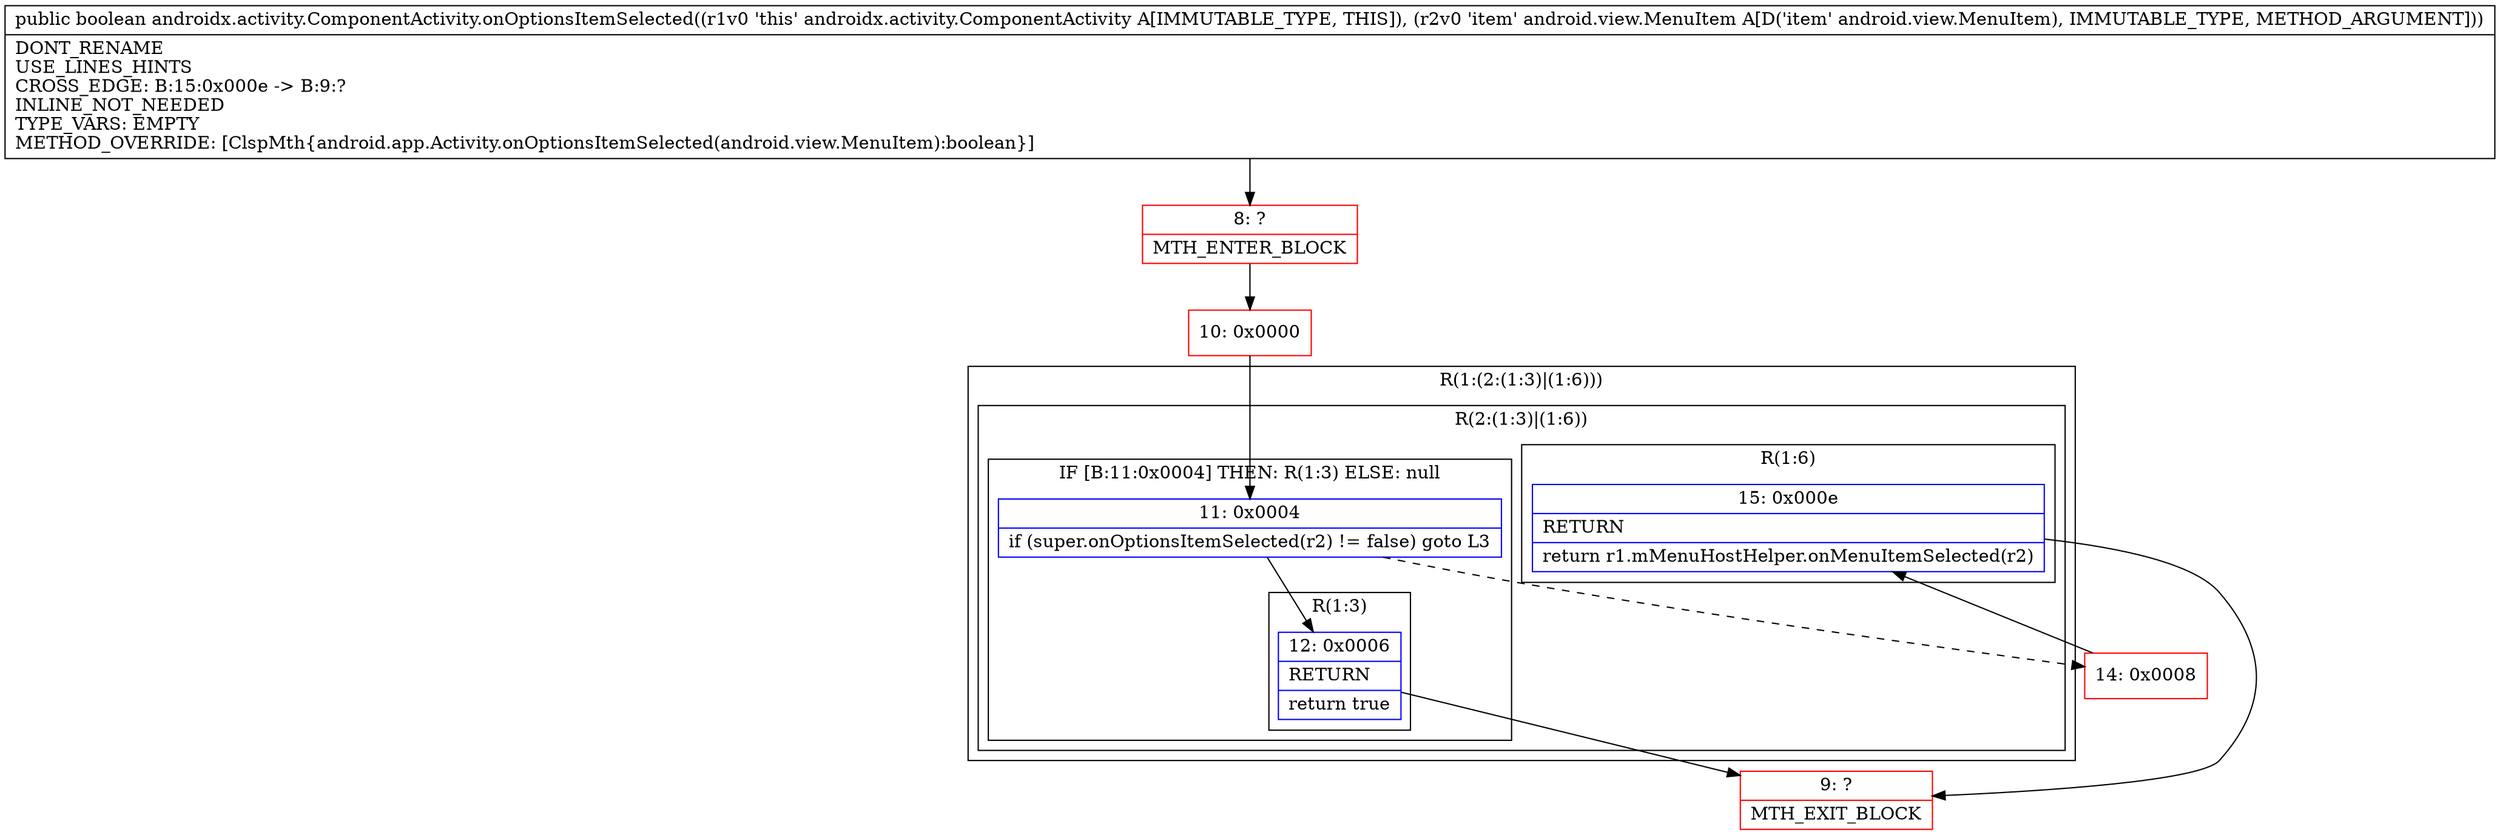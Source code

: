 digraph "CFG forandroidx.activity.ComponentActivity.onOptionsItemSelected(Landroid\/view\/MenuItem;)Z" {
subgraph cluster_Region_1624107064 {
label = "R(1:(2:(1:3)|(1:6)))";
node [shape=record,color=blue];
subgraph cluster_Region_1176900751 {
label = "R(2:(1:3)|(1:6))";
node [shape=record,color=blue];
subgraph cluster_IfRegion_959506040 {
label = "IF [B:11:0x0004] THEN: R(1:3) ELSE: null";
node [shape=record,color=blue];
Node_11 [shape=record,label="{11\:\ 0x0004|if (super.onOptionsItemSelected(r2) != false) goto L3\l}"];
subgraph cluster_Region_158036074 {
label = "R(1:3)";
node [shape=record,color=blue];
Node_12 [shape=record,label="{12\:\ 0x0006|RETURN\l|return true\l}"];
}
}
subgraph cluster_Region_107529559 {
label = "R(1:6)";
node [shape=record,color=blue];
Node_15 [shape=record,label="{15\:\ 0x000e|RETURN\l|return r1.mMenuHostHelper.onMenuItemSelected(r2)\l}"];
}
}
}
Node_8 [shape=record,color=red,label="{8\:\ ?|MTH_ENTER_BLOCK\l}"];
Node_10 [shape=record,color=red,label="{10\:\ 0x0000}"];
Node_9 [shape=record,color=red,label="{9\:\ ?|MTH_EXIT_BLOCK\l}"];
Node_14 [shape=record,color=red,label="{14\:\ 0x0008}"];
MethodNode[shape=record,label="{public boolean androidx.activity.ComponentActivity.onOptionsItemSelected((r1v0 'this' androidx.activity.ComponentActivity A[IMMUTABLE_TYPE, THIS]), (r2v0 'item' android.view.MenuItem A[D('item' android.view.MenuItem), IMMUTABLE_TYPE, METHOD_ARGUMENT]))  | DONT_RENAME\lUSE_LINES_HINTS\lCROSS_EDGE: B:15:0x000e \-\> B:9:?\lINLINE_NOT_NEEDED\lTYPE_VARS: EMPTY\lMETHOD_OVERRIDE: [ClspMth\{android.app.Activity.onOptionsItemSelected(android.view.MenuItem):boolean\}]\l}"];
MethodNode -> Node_8;Node_11 -> Node_12;
Node_11 -> Node_14[style=dashed];
Node_12 -> Node_9;
Node_15 -> Node_9;
Node_8 -> Node_10;
Node_10 -> Node_11;
Node_14 -> Node_15;
}

